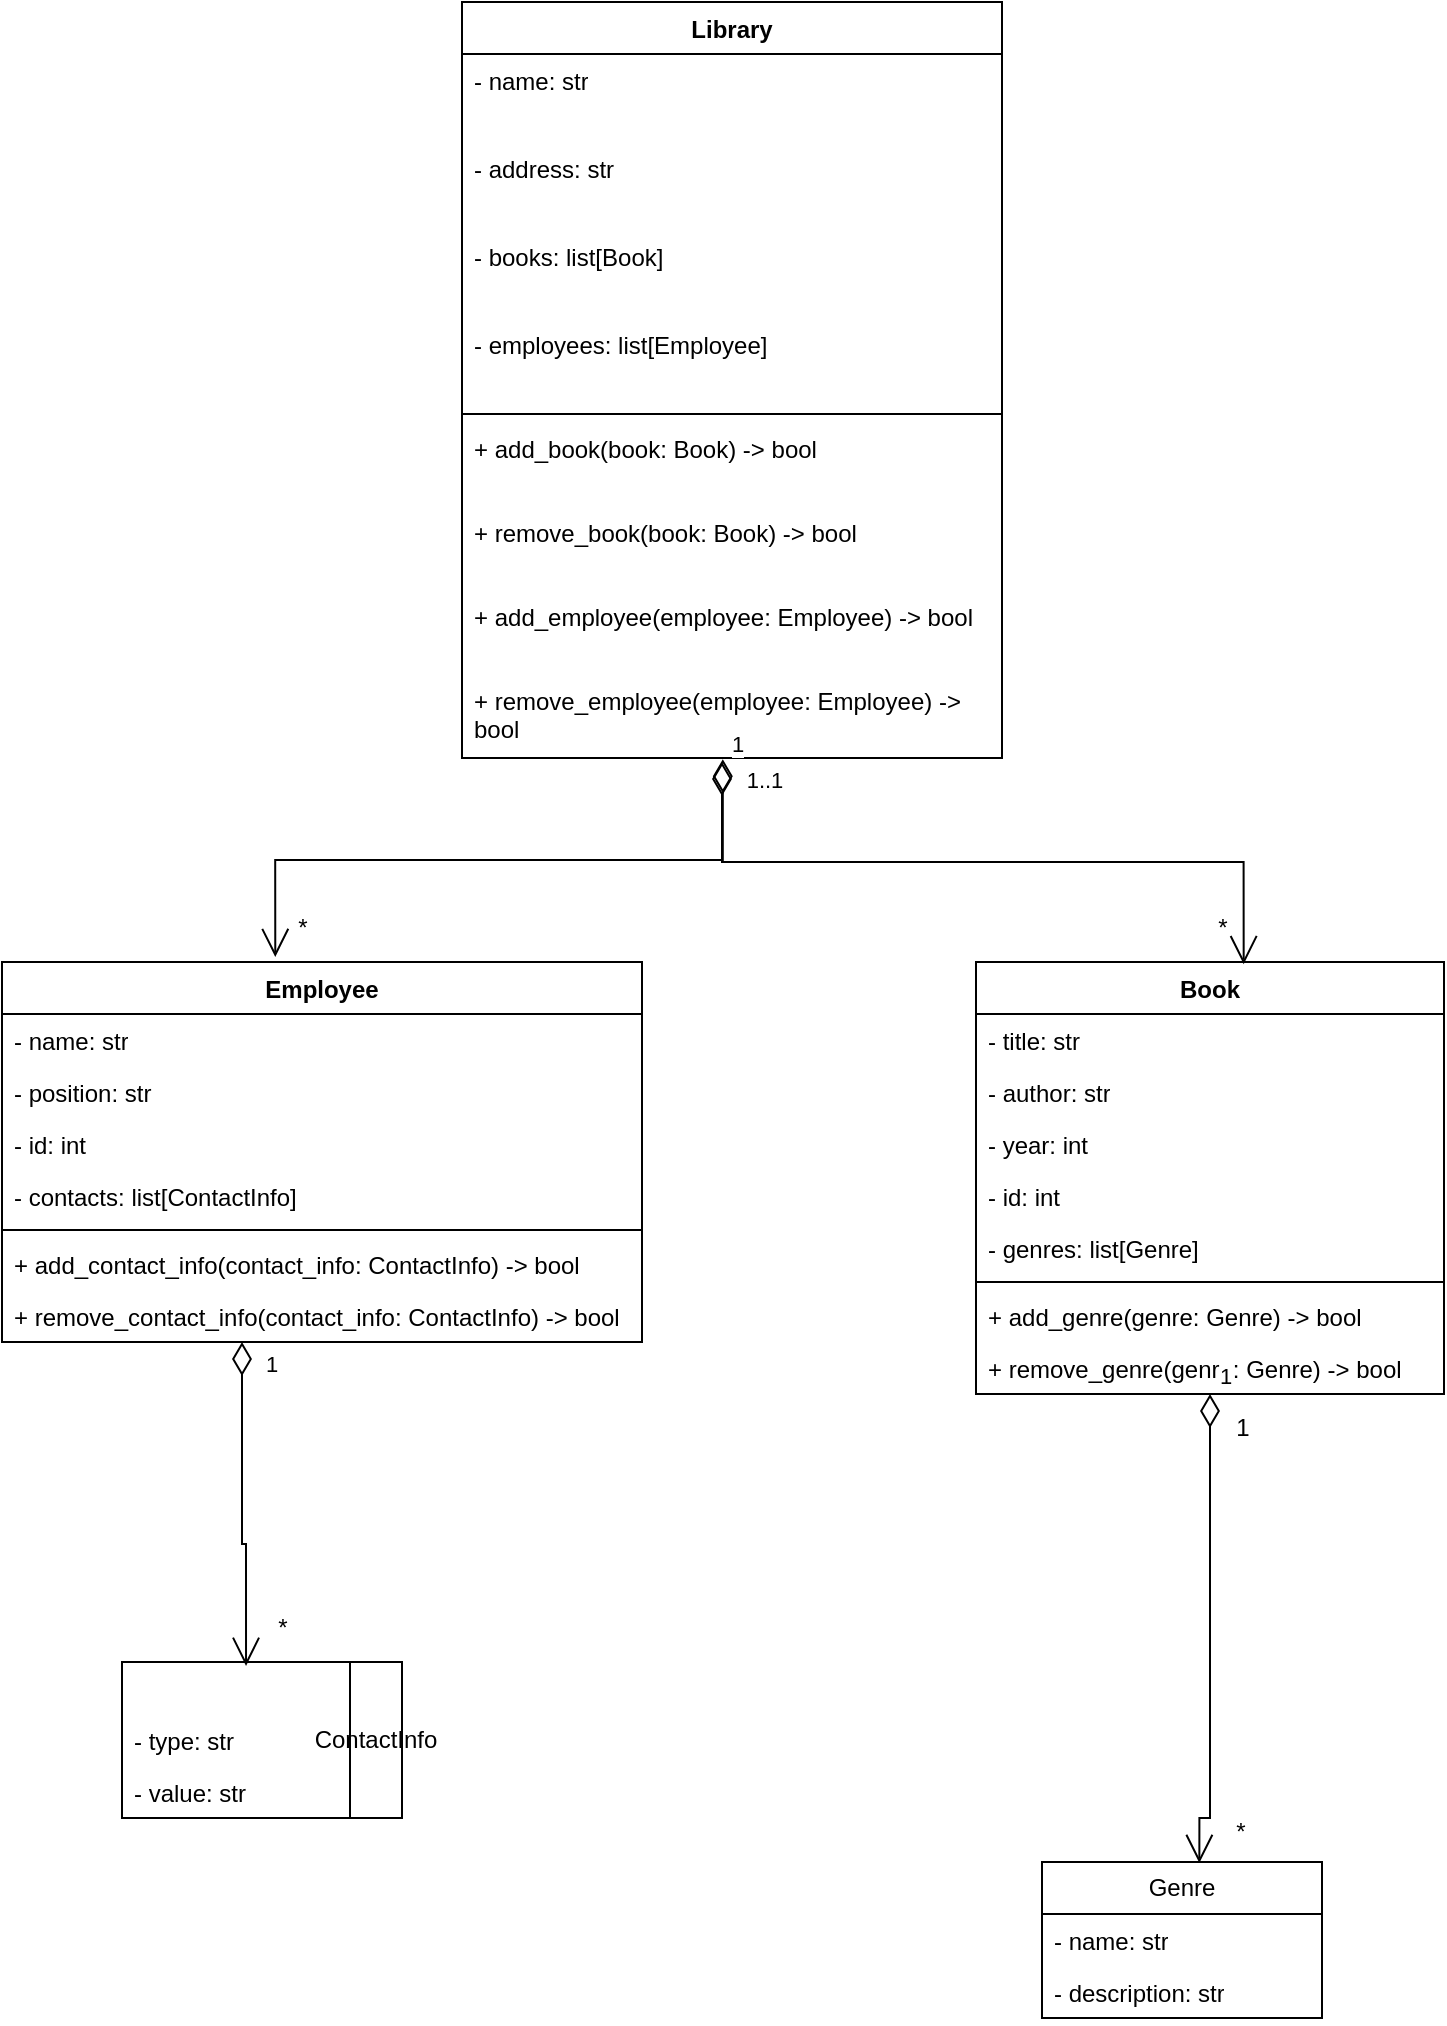 <mxfile version="26.0.11">
  <diagram name="Страница — 1" id="QR-nVhzCHDXy6o1pGhxf">
    <mxGraphModel dx="1607" dy="481" grid="1" gridSize="10" guides="1" tooltips="1" connect="1" arrows="1" fold="1" page="1" pageScale="1" pageWidth="827" pageHeight="1169" math="0" shadow="0">
      <root>
        <mxCell id="0" />
        <mxCell id="1" parent="0" />
        <mxCell id="iVVw1H33HgtPs8Y0TDbI-1" value="Employee" style="swimlane;fontStyle=1;align=center;verticalAlign=top;childLayout=stackLayout;horizontal=1;startSize=26;horizontalStack=0;resizeParent=1;resizeParentMax=0;resizeLast=0;collapsible=1;marginBottom=0;whiteSpace=wrap;html=1;" vertex="1" parent="1">
          <mxGeometry x="-190" y="580" width="320" height="190" as="geometry" />
        </mxCell>
        <mxCell id="iVVw1H33HgtPs8Y0TDbI-2" value="- name: str" style="text;strokeColor=none;fillColor=none;align=left;verticalAlign=top;spacingLeft=4;spacingRight=4;overflow=hidden;rotatable=0;points=[[0,0.5],[1,0.5]];portConstraint=eastwest;whiteSpace=wrap;html=1;" vertex="1" parent="iVVw1H33HgtPs8Y0TDbI-1">
          <mxGeometry y="26" width="320" height="26" as="geometry" />
        </mxCell>
        <mxCell id="iVVw1H33HgtPs8Y0TDbI-29" value="- position: str" style="text;strokeColor=none;fillColor=none;align=left;verticalAlign=top;spacingLeft=4;spacingRight=4;overflow=hidden;rotatable=0;points=[[0,0.5],[1,0.5]];portConstraint=eastwest;whiteSpace=wrap;html=1;" vertex="1" parent="iVVw1H33HgtPs8Y0TDbI-1">
          <mxGeometry y="52" width="320" height="26" as="geometry" />
        </mxCell>
        <mxCell id="iVVw1H33HgtPs8Y0TDbI-28" value="- id: int" style="text;strokeColor=none;fillColor=none;align=left;verticalAlign=top;spacingLeft=4;spacingRight=4;overflow=hidden;rotatable=0;points=[[0,0.5],[1,0.5]];portConstraint=eastwest;whiteSpace=wrap;html=1;" vertex="1" parent="iVVw1H33HgtPs8Y0TDbI-1">
          <mxGeometry y="78" width="320" height="26" as="geometry" />
        </mxCell>
        <mxCell id="iVVw1H33HgtPs8Y0TDbI-30" value="- contacts: list[ContactInfo]" style="text;strokeColor=none;fillColor=none;align=left;verticalAlign=top;spacingLeft=4;spacingRight=4;overflow=hidden;rotatable=0;points=[[0,0.5],[1,0.5]];portConstraint=eastwest;whiteSpace=wrap;html=1;" vertex="1" parent="iVVw1H33HgtPs8Y0TDbI-1">
          <mxGeometry y="104" width="320" height="26" as="geometry" />
        </mxCell>
        <mxCell id="iVVw1H33HgtPs8Y0TDbI-3" value="" style="line;strokeWidth=1;fillColor=none;align=left;verticalAlign=middle;spacingTop=-1;spacingLeft=3;spacingRight=3;rotatable=0;labelPosition=right;points=[];portConstraint=eastwest;strokeColor=inherit;" vertex="1" parent="iVVw1H33HgtPs8Y0TDbI-1">
          <mxGeometry y="130" width="320" height="8" as="geometry" />
        </mxCell>
        <mxCell id="iVVw1H33HgtPs8Y0TDbI-4" value="+ add_contact_info(contact_info: ContactInfo) -&amp;gt; bool" style="text;strokeColor=none;fillColor=none;align=left;verticalAlign=top;spacingLeft=4;spacingRight=4;overflow=hidden;rotatable=0;points=[[0,0.5],[1,0.5]];portConstraint=eastwest;whiteSpace=wrap;html=1;" vertex="1" parent="iVVw1H33HgtPs8Y0TDbI-1">
          <mxGeometry y="138" width="320" height="26" as="geometry" />
        </mxCell>
        <mxCell id="iVVw1H33HgtPs8Y0TDbI-31" value="+ remove_contact_info(contact_info: ContactInfo) -&amp;gt; bool" style="text;strokeColor=none;fillColor=none;align=left;verticalAlign=top;spacingLeft=4;spacingRight=4;overflow=hidden;rotatable=0;points=[[0,0.5],[1,0.5]];portConstraint=eastwest;whiteSpace=wrap;html=1;" vertex="1" parent="iVVw1H33HgtPs8Y0TDbI-1">
          <mxGeometry y="164" width="320" height="26" as="geometry" />
        </mxCell>
        <mxCell id="iVVw1H33HgtPs8Y0TDbI-5" value="Book" style="swimlane;fontStyle=1;align=center;verticalAlign=top;childLayout=stackLayout;horizontal=1;startSize=26;horizontalStack=0;resizeParent=1;resizeParentMax=0;resizeLast=0;collapsible=1;marginBottom=0;whiteSpace=wrap;html=1;" vertex="1" parent="1">
          <mxGeometry x="297" y="580" width="234" height="216" as="geometry" />
        </mxCell>
        <mxCell id="iVVw1H33HgtPs8Y0TDbI-6" value="- title: str" style="text;strokeColor=none;fillColor=none;align=left;verticalAlign=top;spacingLeft=4;spacingRight=4;overflow=hidden;rotatable=0;points=[[0,0.5],[1,0.5]];portConstraint=eastwest;whiteSpace=wrap;html=1;" vertex="1" parent="iVVw1H33HgtPs8Y0TDbI-5">
          <mxGeometry y="26" width="234" height="26" as="geometry" />
        </mxCell>
        <mxCell id="iVVw1H33HgtPs8Y0TDbI-34" value="- author: str" style="text;strokeColor=none;fillColor=none;align=left;verticalAlign=top;spacingLeft=4;spacingRight=4;overflow=hidden;rotatable=0;points=[[0,0.5],[1,0.5]];portConstraint=eastwest;whiteSpace=wrap;html=1;" vertex="1" parent="iVVw1H33HgtPs8Y0TDbI-5">
          <mxGeometry y="52" width="234" height="26" as="geometry" />
        </mxCell>
        <mxCell id="iVVw1H33HgtPs8Y0TDbI-35" value="- year: int" style="text;strokeColor=none;fillColor=none;align=left;verticalAlign=top;spacingLeft=4;spacingRight=4;overflow=hidden;rotatable=0;points=[[0,0.5],[1,0.5]];portConstraint=eastwest;whiteSpace=wrap;html=1;" vertex="1" parent="iVVw1H33HgtPs8Y0TDbI-5">
          <mxGeometry y="78" width="234" height="26" as="geometry" />
        </mxCell>
        <mxCell id="iVVw1H33HgtPs8Y0TDbI-33" value="- id: int" style="text;strokeColor=none;fillColor=none;align=left;verticalAlign=top;spacingLeft=4;spacingRight=4;overflow=hidden;rotatable=0;points=[[0,0.5],[1,0.5]];portConstraint=eastwest;whiteSpace=wrap;html=1;" vertex="1" parent="iVVw1H33HgtPs8Y0TDbI-5">
          <mxGeometry y="104" width="234" height="26" as="geometry" />
        </mxCell>
        <mxCell id="iVVw1H33HgtPs8Y0TDbI-32" value="- genres: list[Genre]" style="text;strokeColor=none;fillColor=none;align=left;verticalAlign=top;spacingLeft=4;spacingRight=4;overflow=hidden;rotatable=0;points=[[0,0.5],[1,0.5]];portConstraint=eastwest;whiteSpace=wrap;html=1;" vertex="1" parent="iVVw1H33HgtPs8Y0TDbI-5">
          <mxGeometry y="130" width="234" height="26" as="geometry" />
        </mxCell>
        <mxCell id="iVVw1H33HgtPs8Y0TDbI-7" value="" style="line;strokeWidth=1;fillColor=none;align=left;verticalAlign=middle;spacingTop=-1;spacingLeft=3;spacingRight=3;rotatable=0;labelPosition=right;points=[];portConstraint=eastwest;strokeColor=inherit;" vertex="1" parent="iVVw1H33HgtPs8Y0TDbI-5">
          <mxGeometry y="156" width="234" height="8" as="geometry" />
        </mxCell>
        <mxCell id="iVVw1H33HgtPs8Y0TDbI-36" value="+ add_genre(genre: Genre) -&amp;gt; bool" style="text;strokeColor=none;fillColor=none;align=left;verticalAlign=top;spacingLeft=4;spacingRight=4;overflow=hidden;rotatable=0;points=[[0,0.5],[1,0.5]];portConstraint=eastwest;whiteSpace=wrap;html=1;" vertex="1" parent="iVVw1H33HgtPs8Y0TDbI-5">
          <mxGeometry y="164" width="234" height="26" as="geometry" />
        </mxCell>
        <mxCell id="iVVw1H33HgtPs8Y0TDbI-8" value="+ remove_genre(genre: Genre) -&amp;gt; bool" style="text;strokeColor=none;fillColor=none;align=left;verticalAlign=top;spacingLeft=4;spacingRight=4;overflow=hidden;rotatable=0;points=[[0,0.5],[1,0.5]];portConstraint=eastwest;whiteSpace=wrap;html=1;" vertex="1" parent="iVVw1H33HgtPs8Y0TDbI-5">
          <mxGeometry y="190" width="234" height="26" as="geometry" />
        </mxCell>
        <mxCell id="iVVw1H33HgtPs8Y0TDbI-9" value="Library" style="swimlane;fontStyle=1;align=center;verticalAlign=top;childLayout=stackLayout;horizontal=1;startSize=26;horizontalStack=0;resizeParent=1;resizeParentMax=0;resizeLast=0;collapsible=1;marginBottom=0;whiteSpace=wrap;html=1;" vertex="1" parent="1">
          <mxGeometry x="40" y="100" width="270" height="378" as="geometry" />
        </mxCell>
        <mxCell id="iVVw1H33HgtPs8Y0TDbI-10" value="- name: str" style="text;strokeColor=none;fillColor=none;align=left;verticalAlign=top;spacingLeft=4;spacingRight=4;overflow=hidden;rotatable=0;points=[[0,0.5],[1,0.5]];portConstraint=eastwest;whiteSpace=wrap;html=1;" vertex="1" parent="iVVw1H33HgtPs8Y0TDbI-9">
          <mxGeometry y="26" width="270" height="44" as="geometry" />
        </mxCell>
        <mxCell id="iVVw1H33HgtPs8Y0TDbI-21" value="- address: str" style="text;strokeColor=none;fillColor=none;align=left;verticalAlign=top;spacingLeft=4;spacingRight=4;overflow=hidden;rotatable=0;points=[[0,0.5],[1,0.5]];portConstraint=eastwest;whiteSpace=wrap;html=1;" vertex="1" parent="iVVw1H33HgtPs8Y0TDbI-9">
          <mxGeometry y="70" width="270" height="44" as="geometry" />
        </mxCell>
        <mxCell id="iVVw1H33HgtPs8Y0TDbI-22" value="- books: list[Book]" style="text;strokeColor=none;fillColor=none;align=left;verticalAlign=top;spacingLeft=4;spacingRight=4;overflow=hidden;rotatable=0;points=[[0,0.5],[1,0.5]];portConstraint=eastwest;whiteSpace=wrap;html=1;" vertex="1" parent="iVVw1H33HgtPs8Y0TDbI-9">
          <mxGeometry y="114" width="270" height="44" as="geometry" />
        </mxCell>
        <mxCell id="iVVw1H33HgtPs8Y0TDbI-23" value="- employees: list[Employee]" style="text;strokeColor=none;fillColor=none;align=left;verticalAlign=top;spacingLeft=4;spacingRight=4;overflow=hidden;rotatable=0;points=[[0,0.5],[1,0.5]];portConstraint=eastwest;whiteSpace=wrap;html=1;" vertex="1" parent="iVVw1H33HgtPs8Y0TDbI-9">
          <mxGeometry y="158" width="270" height="44" as="geometry" />
        </mxCell>
        <mxCell id="iVVw1H33HgtPs8Y0TDbI-11" value="" style="line;strokeWidth=1;fillColor=none;align=left;verticalAlign=middle;spacingTop=-1;spacingLeft=3;spacingRight=3;rotatable=0;labelPosition=right;points=[];portConstraint=eastwest;strokeColor=inherit;" vertex="1" parent="iVVw1H33HgtPs8Y0TDbI-9">
          <mxGeometry y="202" width="270" height="8" as="geometry" />
        </mxCell>
        <mxCell id="iVVw1H33HgtPs8Y0TDbI-12" value="+ add_book(book: Book) -&amp;gt; bool" style="text;strokeColor=none;fillColor=none;align=left;verticalAlign=top;spacingLeft=4;spacingRight=4;overflow=hidden;rotatable=0;points=[[0,0.5],[1,0.5]];portConstraint=eastwest;whiteSpace=wrap;html=1;" vertex="1" parent="iVVw1H33HgtPs8Y0TDbI-9">
          <mxGeometry y="210" width="270" height="42" as="geometry" />
        </mxCell>
        <mxCell id="iVVw1H33HgtPs8Y0TDbI-24" value="+ remove_book(book: Book) -&amp;gt; bool" style="text;strokeColor=none;fillColor=none;align=left;verticalAlign=top;spacingLeft=4;spacingRight=4;overflow=hidden;rotatable=0;points=[[0,0.5],[1,0.5]];portConstraint=eastwest;whiteSpace=wrap;html=1;" vertex="1" parent="iVVw1H33HgtPs8Y0TDbI-9">
          <mxGeometry y="252" width="270" height="42" as="geometry" />
        </mxCell>
        <mxCell id="iVVw1H33HgtPs8Y0TDbI-26" value="+ add_employee(employee: Employee) -&amp;gt; bool" style="text;strokeColor=none;fillColor=none;align=left;verticalAlign=top;spacingLeft=4;spacingRight=4;overflow=hidden;rotatable=0;points=[[0,0.5],[1,0.5]];portConstraint=eastwest;whiteSpace=wrap;html=1;" vertex="1" parent="iVVw1H33HgtPs8Y0TDbI-9">
          <mxGeometry y="294" width="270" height="42" as="geometry" />
        </mxCell>
        <mxCell id="iVVw1H33HgtPs8Y0TDbI-25" value="+ remove_employee(employee: Employee) -&amp;gt; bool" style="text;strokeColor=none;fillColor=none;align=left;verticalAlign=top;spacingLeft=4;spacingRight=4;overflow=hidden;rotatable=0;points=[[0,0.5],[1,0.5]];portConstraint=eastwest;whiteSpace=wrap;html=1;" vertex="1" parent="iVVw1H33HgtPs8Y0TDbI-9">
          <mxGeometry y="336" width="270" height="42" as="geometry" />
        </mxCell>
        <mxCell id="iVVw1H33HgtPs8Y0TDbI-13" value="Genre" style="swimlane;fontStyle=0;childLayout=stackLayout;horizontal=1;startSize=26;fillColor=none;horizontalStack=0;resizeParent=1;resizeParentMax=0;resizeLast=0;collapsible=1;marginBottom=0;whiteSpace=wrap;html=1;" vertex="1" parent="1">
          <mxGeometry x="330" y="1030" width="140" height="78" as="geometry" />
        </mxCell>
        <mxCell id="iVVw1H33HgtPs8Y0TDbI-14" value="- name: str" style="text;strokeColor=none;fillColor=none;align=left;verticalAlign=top;spacingLeft=4;spacingRight=4;overflow=hidden;rotatable=0;points=[[0,0.5],[1,0.5]];portConstraint=eastwest;whiteSpace=wrap;html=1;" vertex="1" parent="iVVw1H33HgtPs8Y0TDbI-13">
          <mxGeometry y="26" width="140" height="26" as="geometry" />
        </mxCell>
        <mxCell id="iVVw1H33HgtPs8Y0TDbI-15" value="- description: str" style="text;strokeColor=none;fillColor=none;align=left;verticalAlign=top;spacingLeft=4;spacingRight=4;overflow=hidden;rotatable=0;points=[[0,0.5],[1,0.5]];portConstraint=eastwest;whiteSpace=wrap;html=1;" vertex="1" parent="iVVw1H33HgtPs8Y0TDbI-13">
          <mxGeometry y="52" width="140" height="26" as="geometry" />
        </mxCell>
        <mxCell id="iVVw1H33HgtPs8Y0TDbI-17" value="ContactInfo" style="swimlane;fontStyle=0;childLayout=stackLayout;horizontal=1;startSize=26;fillColor=none;horizontalStack=0;resizeParent=1;resizeParentMax=0;resizeLast=0;collapsible=1;marginBottom=0;whiteSpace=wrap;html=1;direction=south;" vertex="1" parent="1">
          <mxGeometry x="-130" y="930" width="140" height="78" as="geometry" />
        </mxCell>
        <mxCell id="iVVw1H33HgtPs8Y0TDbI-18" value="- type: str" style="text;strokeColor=none;fillColor=none;align=left;verticalAlign=top;spacingLeft=4;spacingRight=4;overflow=hidden;rotatable=0;points=[[0,0.5],[1,0.5]];portConstraint=eastwest;whiteSpace=wrap;html=1;" vertex="1" parent="iVVw1H33HgtPs8Y0TDbI-17">
          <mxGeometry y="26" width="140" height="26" as="geometry" />
        </mxCell>
        <mxCell id="iVVw1H33HgtPs8Y0TDbI-19" value="- value: str" style="text;strokeColor=none;fillColor=none;align=left;verticalAlign=top;spacingLeft=4;spacingRight=4;overflow=hidden;rotatable=0;points=[[0,0.5],[1,0.5]];portConstraint=eastwest;whiteSpace=wrap;html=1;" vertex="1" parent="iVVw1H33HgtPs8Y0TDbI-17">
          <mxGeometry y="52" width="140" height="26" as="geometry" />
        </mxCell>
        <mxCell id="iVVw1H33HgtPs8Y0TDbI-37" value="1" style="endArrow=open;html=1;endSize=12;startArrow=diamondThin;startSize=14;startFill=0;edgeStyle=orthogonalEdgeStyle;align=left;verticalAlign=bottom;rounded=0;exitX=0.483;exitY=1.015;exitDx=0;exitDy=0;exitPerimeter=0;entryX=0.427;entryY=-0.013;entryDx=0;entryDy=0;entryPerimeter=0;" edge="1" parent="1" source="iVVw1H33HgtPs8Y0TDbI-25" target="iVVw1H33HgtPs8Y0TDbI-1">
          <mxGeometry x="-1" y="3" relative="1" as="geometry">
            <mxPoint x="120" y="530" as="sourcePoint" />
            <mxPoint x="280" y="530" as="targetPoint" />
          </mxGeometry>
        </mxCell>
        <mxCell id="iVVw1H33HgtPs8Y0TDbI-38" value="1..1" style="edgeLabel;html=1;align=center;verticalAlign=middle;resizable=0;points=[];" vertex="1" connectable="0" parent="iVVw1H33HgtPs8Y0TDbI-37">
          <mxGeometry x="-0.937" y="5" relative="1" as="geometry">
            <mxPoint x="15" as="offset" />
          </mxGeometry>
        </mxCell>
        <mxCell id="iVVw1H33HgtPs8Y0TDbI-39" value="*" style="text;html=1;align=center;verticalAlign=middle;resizable=0;points=[];autosize=1;strokeColor=none;fillColor=none;" vertex="1" parent="1">
          <mxGeometry x="-55" y="548" width="30" height="30" as="geometry" />
        </mxCell>
        <mxCell id="iVVw1H33HgtPs8Y0TDbI-40" value="1" style="endArrow=open;html=1;endSize=12;startArrow=diamondThin;startSize=14;startFill=0;edgeStyle=orthogonalEdgeStyle;align=left;verticalAlign=bottom;rounded=0;entryX=0.572;entryY=0.005;entryDx=0;entryDy=0;entryPerimeter=0;" edge="1" parent="1" target="iVVw1H33HgtPs8Y0TDbI-5">
          <mxGeometry x="-1" y="3" relative="1" as="geometry">
            <mxPoint x="170" y="480" as="sourcePoint" />
            <mxPoint x="280" y="570" as="targetPoint" />
            <Array as="points">
              <mxPoint x="170" y="530" />
              <mxPoint x="431" y="530" />
            </Array>
          </mxGeometry>
        </mxCell>
        <mxCell id="iVVw1H33HgtPs8Y0TDbI-41" value="*" style="text;html=1;align=center;verticalAlign=middle;resizable=0;points=[];autosize=1;strokeColor=none;fillColor=none;" vertex="1" parent="1">
          <mxGeometry x="405" y="548" width="30" height="30" as="geometry" />
        </mxCell>
        <mxCell id="iVVw1H33HgtPs8Y0TDbI-48" value="1" style="endArrow=open;html=1;endSize=12;startArrow=diamondThin;startSize=14;startFill=0;edgeStyle=orthogonalEdgeStyle;align=left;verticalAlign=bottom;rounded=0;entryX=0.025;entryY=0.557;entryDx=0;entryDy=0;entryPerimeter=0;" edge="1" parent="1" source="iVVw1H33HgtPs8Y0TDbI-31" target="iVVw1H33HgtPs8Y0TDbI-17">
          <mxGeometry x="-0.756" y="10" relative="1" as="geometry">
            <mxPoint x="-70" y="770" as="sourcePoint" />
            <mxPoint x="-70" y="900" as="targetPoint" />
            <Array as="points">
              <mxPoint x="-70" y="871" />
              <mxPoint x="-68" y="871" />
            </Array>
            <mxPoint as="offset" />
          </mxGeometry>
        </mxCell>
        <mxCell id="iVVw1H33HgtPs8Y0TDbI-50" value="1" style="endArrow=open;html=1;endSize=12;startArrow=diamondThin;startSize=14;startFill=0;edgeStyle=orthogonalEdgeStyle;align=left;verticalAlign=bottom;rounded=0;entryX=0.562;entryY=0.006;entryDx=0;entryDy=0;entryPerimeter=0;" edge="1" parent="1" source="iVVw1H33HgtPs8Y0TDbI-5" target="iVVw1H33HgtPs8Y0TDbI-13">
          <mxGeometry x="-1" y="3" relative="1" as="geometry">
            <mxPoint x="405" y="880" as="sourcePoint" />
            <mxPoint x="405" y="980" as="targetPoint" />
            <Array as="points">
              <mxPoint x="414" y="1008" />
            </Array>
          </mxGeometry>
        </mxCell>
        <mxCell id="iVVw1H33HgtPs8Y0TDbI-51" value="*" style="text;html=1;align=center;verticalAlign=middle;resizable=0;points=[];autosize=1;strokeColor=none;fillColor=none;" vertex="1" parent="1">
          <mxGeometry x="414" y="1000" width="30" height="30" as="geometry" />
        </mxCell>
        <mxCell id="iVVw1H33HgtPs8Y0TDbI-52" value="1" style="text;html=1;align=center;verticalAlign=middle;resizable=0;points=[];autosize=1;strokeColor=none;fillColor=none;" vertex="1" parent="1">
          <mxGeometry x="415" y="798" width="30" height="30" as="geometry" />
        </mxCell>
        <mxCell id="iVVw1H33HgtPs8Y0TDbI-56" value="*" style="text;html=1;align=center;verticalAlign=middle;resizable=0;points=[];autosize=1;strokeColor=none;fillColor=none;" vertex="1" parent="1">
          <mxGeometry x="-65" y="898" width="30" height="30" as="geometry" />
        </mxCell>
      </root>
    </mxGraphModel>
  </diagram>
</mxfile>
